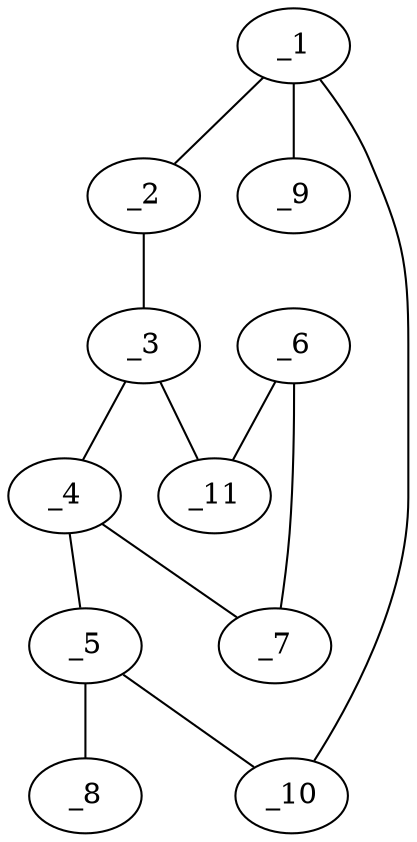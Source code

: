 graph molid680827 {
	_1	 [charge=0,
		chem=1,
		symbol="C  ",
		x="2.866",
		y="-1"];
	_2	 [charge=0,
		chem=4,
		symbol="N  ",
		x="3.7321",
		y="-1.5"];
	_1 -- _2	 [valence=1];
	_9	 [charge=0,
		chem=10,
		symbol="Br ",
		x=2,
		y="-1.5"];
	_1 -- _9	 [valence=1];
	_10	 [charge=0,
		chem=4,
		symbol="N  ",
		x="2.866",
		y=0];
	_1 -- _10	 [valence=2];
	_3	 [charge=0,
		chem=1,
		symbol="C  ",
		x="4.5981",
		y="-1"];
	_2 -- _3	 [valence=2];
	_4	 [charge=0,
		chem=1,
		symbol="C  ",
		x="4.5981",
		y=0];
	_3 -- _4	 [valence=1];
	_11	 [charge=0,
		chem=4,
		symbol="N  ",
		x="5.5491",
		y="-1.309"];
	_3 -- _11	 [valence=1];
	_5	 [charge=0,
		chem=1,
		symbol="C  ",
		x="3.732",
		y="0.5"];
	_4 -- _5	 [valence=2];
	_7	 [charge=0,
		chem=4,
		symbol="N  ",
		x="5.5491",
		y="0.309"];
	_4 -- _7	 [valence=1];
	_8	 [charge=0,
		chem=2,
		symbol="O  ",
		x="3.732",
		y="1.5"];
	_5 -- _8	 [valence=1];
	_5 -- _10	 [valence=1];
	_6	 [charge=0,
		chem=4,
		symbol="N  ",
		x="6.1369",
		y="-0.5"];
	_6 -- _7	 [valence=2];
	_6 -- _11	 [valence=1];
}
